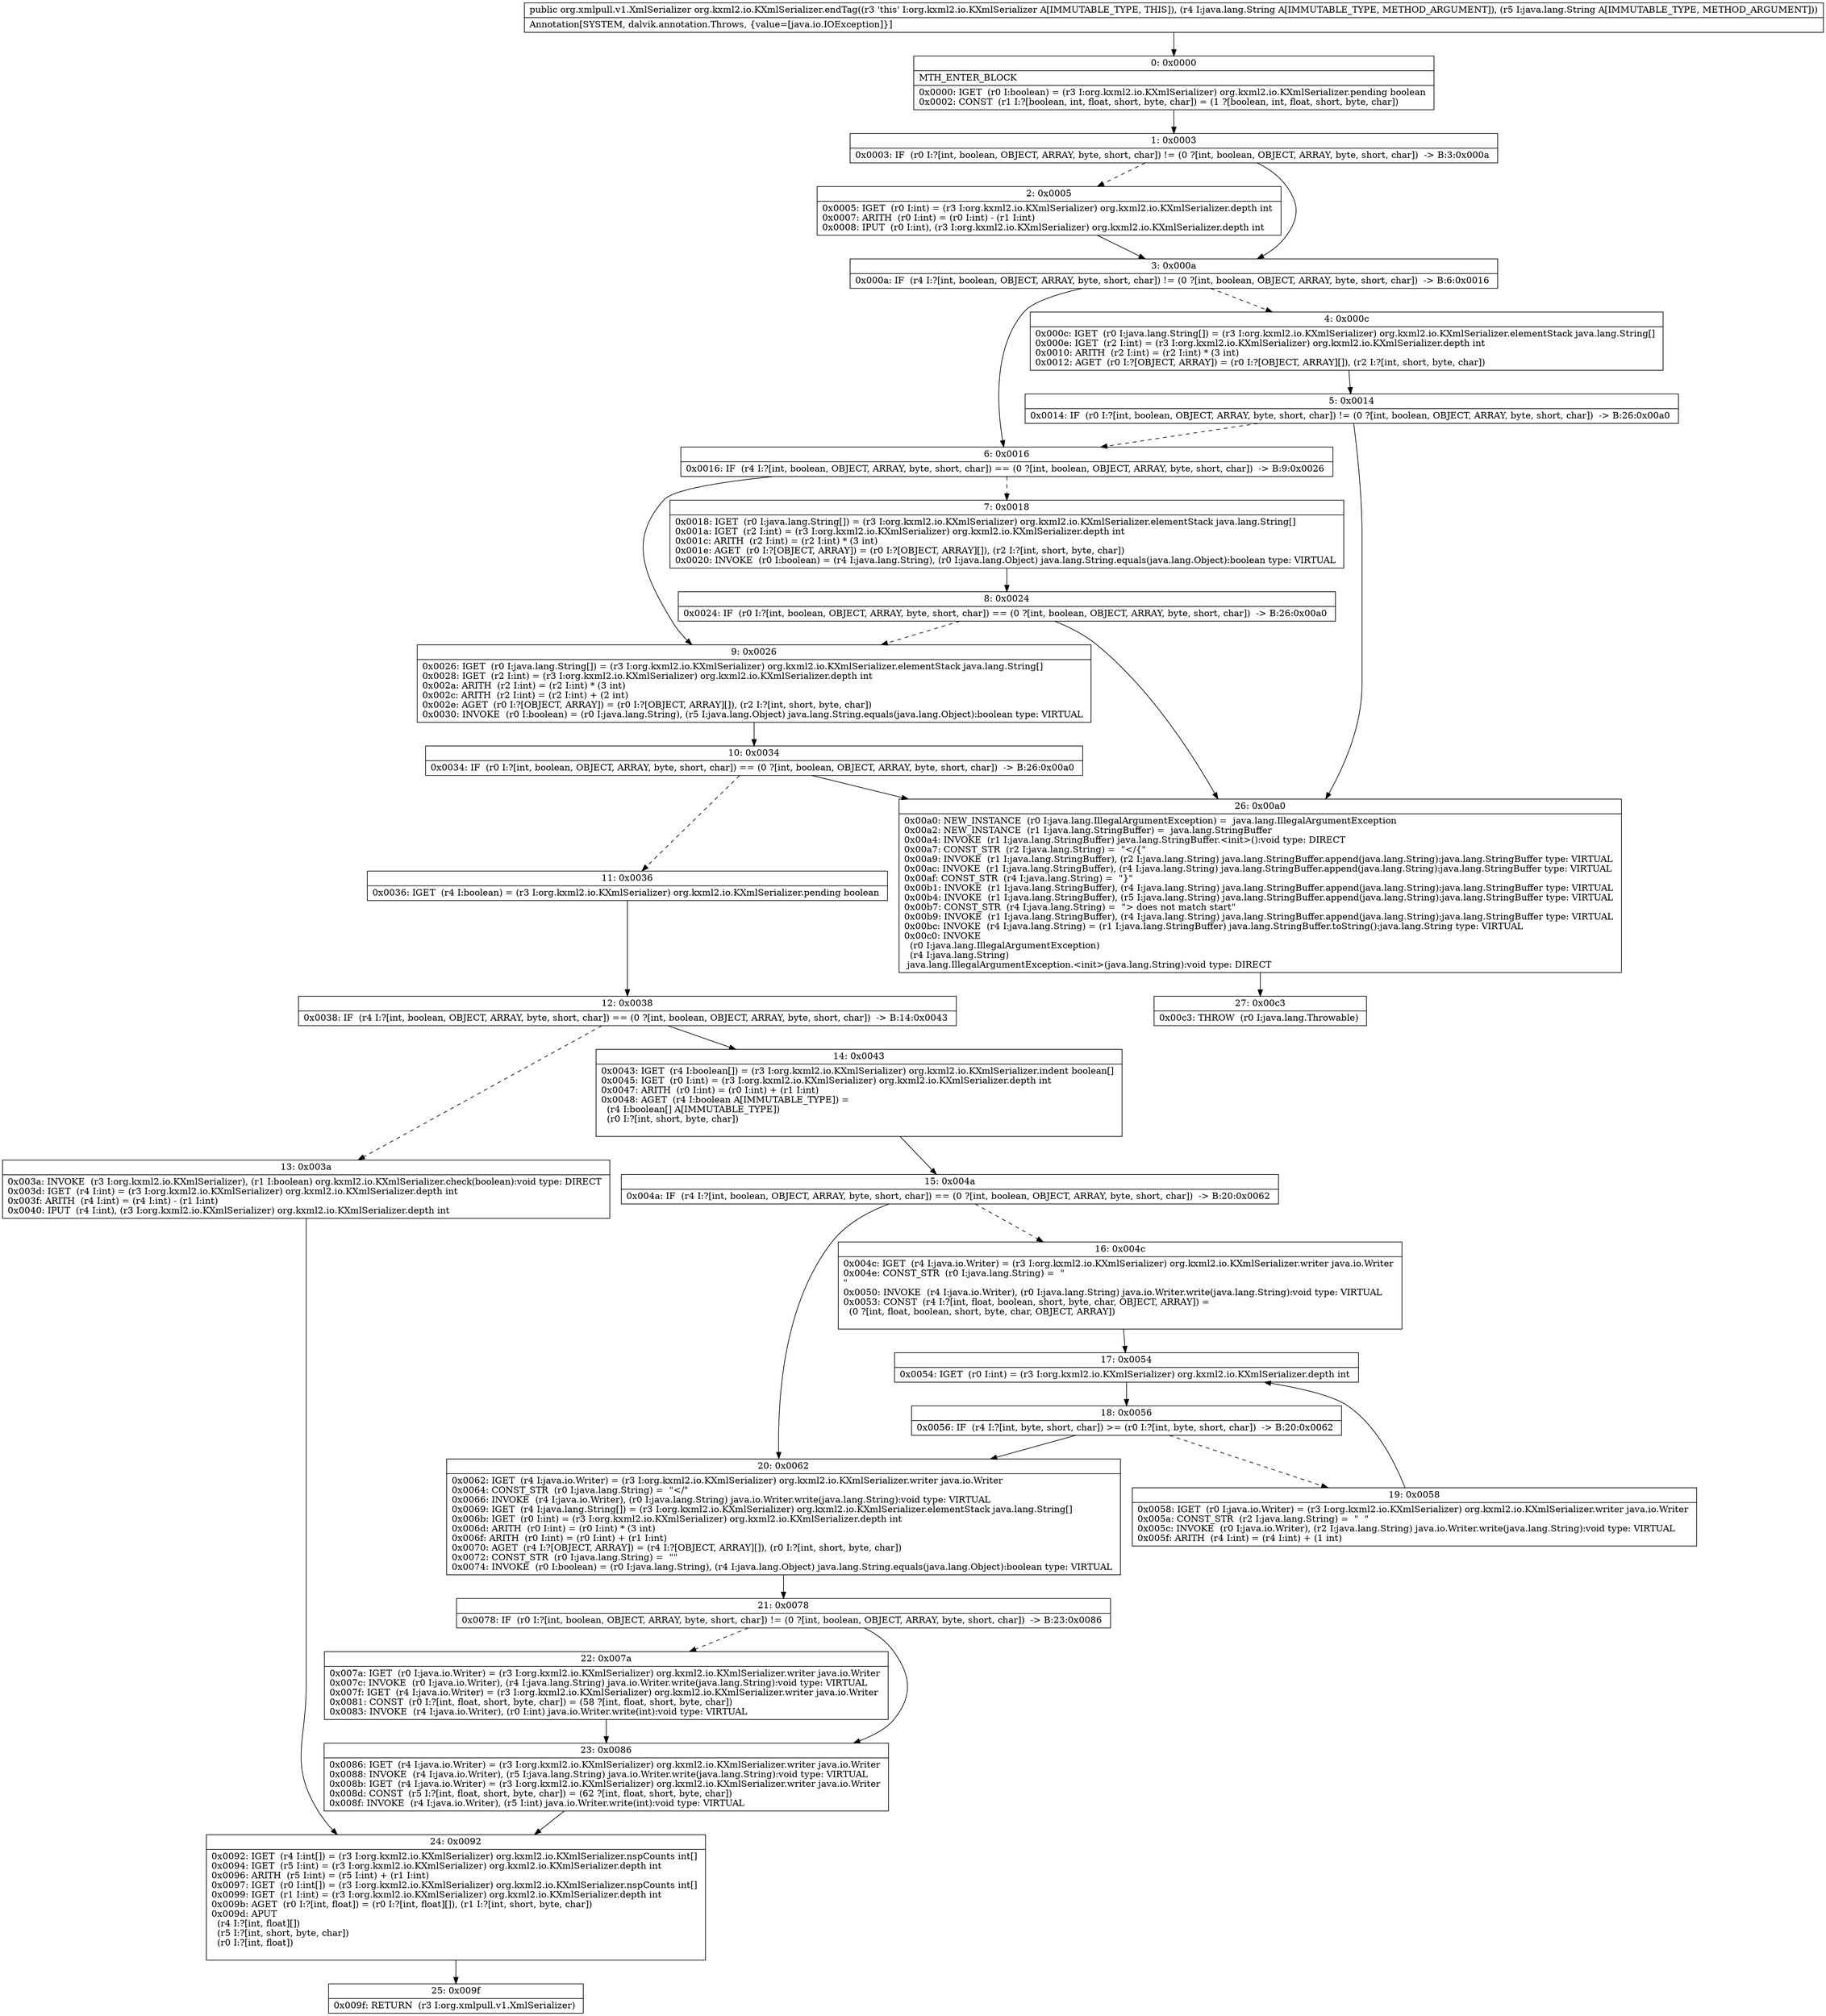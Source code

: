 digraph "CFG fororg.kxml2.io.KXmlSerializer.endTag(Ljava\/lang\/String;Ljava\/lang\/String;)Lorg\/xmlpull\/v1\/XmlSerializer;" {
Node_0 [shape=record,label="{0\:\ 0x0000|MTH_ENTER_BLOCK\l|0x0000: IGET  (r0 I:boolean) = (r3 I:org.kxml2.io.KXmlSerializer) org.kxml2.io.KXmlSerializer.pending boolean \l0x0002: CONST  (r1 I:?[boolean, int, float, short, byte, char]) = (1 ?[boolean, int, float, short, byte, char]) \l}"];
Node_1 [shape=record,label="{1\:\ 0x0003|0x0003: IF  (r0 I:?[int, boolean, OBJECT, ARRAY, byte, short, char]) != (0 ?[int, boolean, OBJECT, ARRAY, byte, short, char])  \-\> B:3:0x000a \l}"];
Node_2 [shape=record,label="{2\:\ 0x0005|0x0005: IGET  (r0 I:int) = (r3 I:org.kxml2.io.KXmlSerializer) org.kxml2.io.KXmlSerializer.depth int \l0x0007: ARITH  (r0 I:int) = (r0 I:int) \- (r1 I:int) \l0x0008: IPUT  (r0 I:int), (r3 I:org.kxml2.io.KXmlSerializer) org.kxml2.io.KXmlSerializer.depth int \l}"];
Node_3 [shape=record,label="{3\:\ 0x000a|0x000a: IF  (r4 I:?[int, boolean, OBJECT, ARRAY, byte, short, char]) != (0 ?[int, boolean, OBJECT, ARRAY, byte, short, char])  \-\> B:6:0x0016 \l}"];
Node_4 [shape=record,label="{4\:\ 0x000c|0x000c: IGET  (r0 I:java.lang.String[]) = (r3 I:org.kxml2.io.KXmlSerializer) org.kxml2.io.KXmlSerializer.elementStack java.lang.String[] \l0x000e: IGET  (r2 I:int) = (r3 I:org.kxml2.io.KXmlSerializer) org.kxml2.io.KXmlSerializer.depth int \l0x0010: ARITH  (r2 I:int) = (r2 I:int) * (3 int) \l0x0012: AGET  (r0 I:?[OBJECT, ARRAY]) = (r0 I:?[OBJECT, ARRAY][]), (r2 I:?[int, short, byte, char]) \l}"];
Node_5 [shape=record,label="{5\:\ 0x0014|0x0014: IF  (r0 I:?[int, boolean, OBJECT, ARRAY, byte, short, char]) != (0 ?[int, boolean, OBJECT, ARRAY, byte, short, char])  \-\> B:26:0x00a0 \l}"];
Node_6 [shape=record,label="{6\:\ 0x0016|0x0016: IF  (r4 I:?[int, boolean, OBJECT, ARRAY, byte, short, char]) == (0 ?[int, boolean, OBJECT, ARRAY, byte, short, char])  \-\> B:9:0x0026 \l}"];
Node_7 [shape=record,label="{7\:\ 0x0018|0x0018: IGET  (r0 I:java.lang.String[]) = (r3 I:org.kxml2.io.KXmlSerializer) org.kxml2.io.KXmlSerializer.elementStack java.lang.String[] \l0x001a: IGET  (r2 I:int) = (r3 I:org.kxml2.io.KXmlSerializer) org.kxml2.io.KXmlSerializer.depth int \l0x001c: ARITH  (r2 I:int) = (r2 I:int) * (3 int) \l0x001e: AGET  (r0 I:?[OBJECT, ARRAY]) = (r0 I:?[OBJECT, ARRAY][]), (r2 I:?[int, short, byte, char]) \l0x0020: INVOKE  (r0 I:boolean) = (r4 I:java.lang.String), (r0 I:java.lang.Object) java.lang.String.equals(java.lang.Object):boolean type: VIRTUAL \l}"];
Node_8 [shape=record,label="{8\:\ 0x0024|0x0024: IF  (r0 I:?[int, boolean, OBJECT, ARRAY, byte, short, char]) == (0 ?[int, boolean, OBJECT, ARRAY, byte, short, char])  \-\> B:26:0x00a0 \l}"];
Node_9 [shape=record,label="{9\:\ 0x0026|0x0026: IGET  (r0 I:java.lang.String[]) = (r3 I:org.kxml2.io.KXmlSerializer) org.kxml2.io.KXmlSerializer.elementStack java.lang.String[] \l0x0028: IGET  (r2 I:int) = (r3 I:org.kxml2.io.KXmlSerializer) org.kxml2.io.KXmlSerializer.depth int \l0x002a: ARITH  (r2 I:int) = (r2 I:int) * (3 int) \l0x002c: ARITH  (r2 I:int) = (r2 I:int) + (2 int) \l0x002e: AGET  (r0 I:?[OBJECT, ARRAY]) = (r0 I:?[OBJECT, ARRAY][]), (r2 I:?[int, short, byte, char]) \l0x0030: INVOKE  (r0 I:boolean) = (r0 I:java.lang.String), (r5 I:java.lang.Object) java.lang.String.equals(java.lang.Object):boolean type: VIRTUAL \l}"];
Node_10 [shape=record,label="{10\:\ 0x0034|0x0034: IF  (r0 I:?[int, boolean, OBJECT, ARRAY, byte, short, char]) == (0 ?[int, boolean, OBJECT, ARRAY, byte, short, char])  \-\> B:26:0x00a0 \l}"];
Node_11 [shape=record,label="{11\:\ 0x0036|0x0036: IGET  (r4 I:boolean) = (r3 I:org.kxml2.io.KXmlSerializer) org.kxml2.io.KXmlSerializer.pending boolean \l}"];
Node_12 [shape=record,label="{12\:\ 0x0038|0x0038: IF  (r4 I:?[int, boolean, OBJECT, ARRAY, byte, short, char]) == (0 ?[int, boolean, OBJECT, ARRAY, byte, short, char])  \-\> B:14:0x0043 \l}"];
Node_13 [shape=record,label="{13\:\ 0x003a|0x003a: INVOKE  (r3 I:org.kxml2.io.KXmlSerializer), (r1 I:boolean) org.kxml2.io.KXmlSerializer.check(boolean):void type: DIRECT \l0x003d: IGET  (r4 I:int) = (r3 I:org.kxml2.io.KXmlSerializer) org.kxml2.io.KXmlSerializer.depth int \l0x003f: ARITH  (r4 I:int) = (r4 I:int) \- (r1 I:int) \l0x0040: IPUT  (r4 I:int), (r3 I:org.kxml2.io.KXmlSerializer) org.kxml2.io.KXmlSerializer.depth int \l}"];
Node_14 [shape=record,label="{14\:\ 0x0043|0x0043: IGET  (r4 I:boolean[]) = (r3 I:org.kxml2.io.KXmlSerializer) org.kxml2.io.KXmlSerializer.indent boolean[] \l0x0045: IGET  (r0 I:int) = (r3 I:org.kxml2.io.KXmlSerializer) org.kxml2.io.KXmlSerializer.depth int \l0x0047: ARITH  (r0 I:int) = (r0 I:int) + (r1 I:int) \l0x0048: AGET  (r4 I:boolean A[IMMUTABLE_TYPE]) = \l  (r4 I:boolean[] A[IMMUTABLE_TYPE])\l  (r0 I:?[int, short, byte, char])\l \l}"];
Node_15 [shape=record,label="{15\:\ 0x004a|0x004a: IF  (r4 I:?[int, boolean, OBJECT, ARRAY, byte, short, char]) == (0 ?[int, boolean, OBJECT, ARRAY, byte, short, char])  \-\> B:20:0x0062 \l}"];
Node_16 [shape=record,label="{16\:\ 0x004c|0x004c: IGET  (r4 I:java.io.Writer) = (r3 I:org.kxml2.io.KXmlSerializer) org.kxml2.io.KXmlSerializer.writer java.io.Writer \l0x004e: CONST_STR  (r0 I:java.lang.String) =  \"\l\" \l0x0050: INVOKE  (r4 I:java.io.Writer), (r0 I:java.lang.String) java.io.Writer.write(java.lang.String):void type: VIRTUAL \l0x0053: CONST  (r4 I:?[int, float, boolean, short, byte, char, OBJECT, ARRAY]) = \l  (0 ?[int, float, boolean, short, byte, char, OBJECT, ARRAY])\l \l}"];
Node_17 [shape=record,label="{17\:\ 0x0054|0x0054: IGET  (r0 I:int) = (r3 I:org.kxml2.io.KXmlSerializer) org.kxml2.io.KXmlSerializer.depth int \l}"];
Node_18 [shape=record,label="{18\:\ 0x0056|0x0056: IF  (r4 I:?[int, byte, short, char]) \>= (r0 I:?[int, byte, short, char])  \-\> B:20:0x0062 \l}"];
Node_19 [shape=record,label="{19\:\ 0x0058|0x0058: IGET  (r0 I:java.io.Writer) = (r3 I:org.kxml2.io.KXmlSerializer) org.kxml2.io.KXmlSerializer.writer java.io.Writer \l0x005a: CONST_STR  (r2 I:java.lang.String) =  \"  \" \l0x005c: INVOKE  (r0 I:java.io.Writer), (r2 I:java.lang.String) java.io.Writer.write(java.lang.String):void type: VIRTUAL \l0x005f: ARITH  (r4 I:int) = (r4 I:int) + (1 int) \l}"];
Node_20 [shape=record,label="{20\:\ 0x0062|0x0062: IGET  (r4 I:java.io.Writer) = (r3 I:org.kxml2.io.KXmlSerializer) org.kxml2.io.KXmlSerializer.writer java.io.Writer \l0x0064: CONST_STR  (r0 I:java.lang.String) =  \"\<\/\" \l0x0066: INVOKE  (r4 I:java.io.Writer), (r0 I:java.lang.String) java.io.Writer.write(java.lang.String):void type: VIRTUAL \l0x0069: IGET  (r4 I:java.lang.String[]) = (r3 I:org.kxml2.io.KXmlSerializer) org.kxml2.io.KXmlSerializer.elementStack java.lang.String[] \l0x006b: IGET  (r0 I:int) = (r3 I:org.kxml2.io.KXmlSerializer) org.kxml2.io.KXmlSerializer.depth int \l0x006d: ARITH  (r0 I:int) = (r0 I:int) * (3 int) \l0x006f: ARITH  (r0 I:int) = (r0 I:int) + (r1 I:int) \l0x0070: AGET  (r4 I:?[OBJECT, ARRAY]) = (r4 I:?[OBJECT, ARRAY][]), (r0 I:?[int, short, byte, char]) \l0x0072: CONST_STR  (r0 I:java.lang.String) =  \"\" \l0x0074: INVOKE  (r0 I:boolean) = (r0 I:java.lang.String), (r4 I:java.lang.Object) java.lang.String.equals(java.lang.Object):boolean type: VIRTUAL \l}"];
Node_21 [shape=record,label="{21\:\ 0x0078|0x0078: IF  (r0 I:?[int, boolean, OBJECT, ARRAY, byte, short, char]) != (0 ?[int, boolean, OBJECT, ARRAY, byte, short, char])  \-\> B:23:0x0086 \l}"];
Node_22 [shape=record,label="{22\:\ 0x007a|0x007a: IGET  (r0 I:java.io.Writer) = (r3 I:org.kxml2.io.KXmlSerializer) org.kxml2.io.KXmlSerializer.writer java.io.Writer \l0x007c: INVOKE  (r0 I:java.io.Writer), (r4 I:java.lang.String) java.io.Writer.write(java.lang.String):void type: VIRTUAL \l0x007f: IGET  (r4 I:java.io.Writer) = (r3 I:org.kxml2.io.KXmlSerializer) org.kxml2.io.KXmlSerializer.writer java.io.Writer \l0x0081: CONST  (r0 I:?[int, float, short, byte, char]) = (58 ?[int, float, short, byte, char]) \l0x0083: INVOKE  (r4 I:java.io.Writer), (r0 I:int) java.io.Writer.write(int):void type: VIRTUAL \l}"];
Node_23 [shape=record,label="{23\:\ 0x0086|0x0086: IGET  (r4 I:java.io.Writer) = (r3 I:org.kxml2.io.KXmlSerializer) org.kxml2.io.KXmlSerializer.writer java.io.Writer \l0x0088: INVOKE  (r4 I:java.io.Writer), (r5 I:java.lang.String) java.io.Writer.write(java.lang.String):void type: VIRTUAL \l0x008b: IGET  (r4 I:java.io.Writer) = (r3 I:org.kxml2.io.KXmlSerializer) org.kxml2.io.KXmlSerializer.writer java.io.Writer \l0x008d: CONST  (r5 I:?[int, float, short, byte, char]) = (62 ?[int, float, short, byte, char]) \l0x008f: INVOKE  (r4 I:java.io.Writer), (r5 I:int) java.io.Writer.write(int):void type: VIRTUAL \l}"];
Node_24 [shape=record,label="{24\:\ 0x0092|0x0092: IGET  (r4 I:int[]) = (r3 I:org.kxml2.io.KXmlSerializer) org.kxml2.io.KXmlSerializer.nspCounts int[] \l0x0094: IGET  (r5 I:int) = (r3 I:org.kxml2.io.KXmlSerializer) org.kxml2.io.KXmlSerializer.depth int \l0x0096: ARITH  (r5 I:int) = (r5 I:int) + (r1 I:int) \l0x0097: IGET  (r0 I:int[]) = (r3 I:org.kxml2.io.KXmlSerializer) org.kxml2.io.KXmlSerializer.nspCounts int[] \l0x0099: IGET  (r1 I:int) = (r3 I:org.kxml2.io.KXmlSerializer) org.kxml2.io.KXmlSerializer.depth int \l0x009b: AGET  (r0 I:?[int, float]) = (r0 I:?[int, float][]), (r1 I:?[int, short, byte, char]) \l0x009d: APUT  \l  (r4 I:?[int, float][])\l  (r5 I:?[int, short, byte, char])\l  (r0 I:?[int, float])\l \l}"];
Node_25 [shape=record,label="{25\:\ 0x009f|0x009f: RETURN  (r3 I:org.xmlpull.v1.XmlSerializer) \l}"];
Node_26 [shape=record,label="{26\:\ 0x00a0|0x00a0: NEW_INSTANCE  (r0 I:java.lang.IllegalArgumentException) =  java.lang.IllegalArgumentException \l0x00a2: NEW_INSTANCE  (r1 I:java.lang.StringBuffer) =  java.lang.StringBuffer \l0x00a4: INVOKE  (r1 I:java.lang.StringBuffer) java.lang.StringBuffer.\<init\>():void type: DIRECT \l0x00a7: CONST_STR  (r2 I:java.lang.String) =  \"\<\/\{\" \l0x00a9: INVOKE  (r1 I:java.lang.StringBuffer), (r2 I:java.lang.String) java.lang.StringBuffer.append(java.lang.String):java.lang.StringBuffer type: VIRTUAL \l0x00ac: INVOKE  (r1 I:java.lang.StringBuffer), (r4 I:java.lang.String) java.lang.StringBuffer.append(java.lang.String):java.lang.StringBuffer type: VIRTUAL \l0x00af: CONST_STR  (r4 I:java.lang.String) =  \"\}\" \l0x00b1: INVOKE  (r1 I:java.lang.StringBuffer), (r4 I:java.lang.String) java.lang.StringBuffer.append(java.lang.String):java.lang.StringBuffer type: VIRTUAL \l0x00b4: INVOKE  (r1 I:java.lang.StringBuffer), (r5 I:java.lang.String) java.lang.StringBuffer.append(java.lang.String):java.lang.StringBuffer type: VIRTUAL \l0x00b7: CONST_STR  (r4 I:java.lang.String) =  \"\> does not match start\" \l0x00b9: INVOKE  (r1 I:java.lang.StringBuffer), (r4 I:java.lang.String) java.lang.StringBuffer.append(java.lang.String):java.lang.StringBuffer type: VIRTUAL \l0x00bc: INVOKE  (r4 I:java.lang.String) = (r1 I:java.lang.StringBuffer) java.lang.StringBuffer.toString():java.lang.String type: VIRTUAL \l0x00c0: INVOKE  \l  (r0 I:java.lang.IllegalArgumentException)\l  (r4 I:java.lang.String)\l java.lang.IllegalArgumentException.\<init\>(java.lang.String):void type: DIRECT \l}"];
Node_27 [shape=record,label="{27\:\ 0x00c3|0x00c3: THROW  (r0 I:java.lang.Throwable) \l}"];
MethodNode[shape=record,label="{public org.xmlpull.v1.XmlSerializer org.kxml2.io.KXmlSerializer.endTag((r3 'this' I:org.kxml2.io.KXmlSerializer A[IMMUTABLE_TYPE, THIS]), (r4 I:java.lang.String A[IMMUTABLE_TYPE, METHOD_ARGUMENT]), (r5 I:java.lang.String A[IMMUTABLE_TYPE, METHOD_ARGUMENT]))  | Annotation[SYSTEM, dalvik.annotation.Throws, \{value=[java.io.IOException]\}]\l}"];
MethodNode -> Node_0;
Node_0 -> Node_1;
Node_1 -> Node_2[style=dashed];
Node_1 -> Node_3;
Node_2 -> Node_3;
Node_3 -> Node_4[style=dashed];
Node_3 -> Node_6;
Node_4 -> Node_5;
Node_5 -> Node_6[style=dashed];
Node_5 -> Node_26;
Node_6 -> Node_7[style=dashed];
Node_6 -> Node_9;
Node_7 -> Node_8;
Node_8 -> Node_9[style=dashed];
Node_8 -> Node_26;
Node_9 -> Node_10;
Node_10 -> Node_11[style=dashed];
Node_10 -> Node_26;
Node_11 -> Node_12;
Node_12 -> Node_13[style=dashed];
Node_12 -> Node_14;
Node_13 -> Node_24;
Node_14 -> Node_15;
Node_15 -> Node_16[style=dashed];
Node_15 -> Node_20;
Node_16 -> Node_17;
Node_17 -> Node_18;
Node_18 -> Node_19[style=dashed];
Node_18 -> Node_20;
Node_19 -> Node_17;
Node_20 -> Node_21;
Node_21 -> Node_22[style=dashed];
Node_21 -> Node_23;
Node_22 -> Node_23;
Node_23 -> Node_24;
Node_24 -> Node_25;
Node_26 -> Node_27;
}

